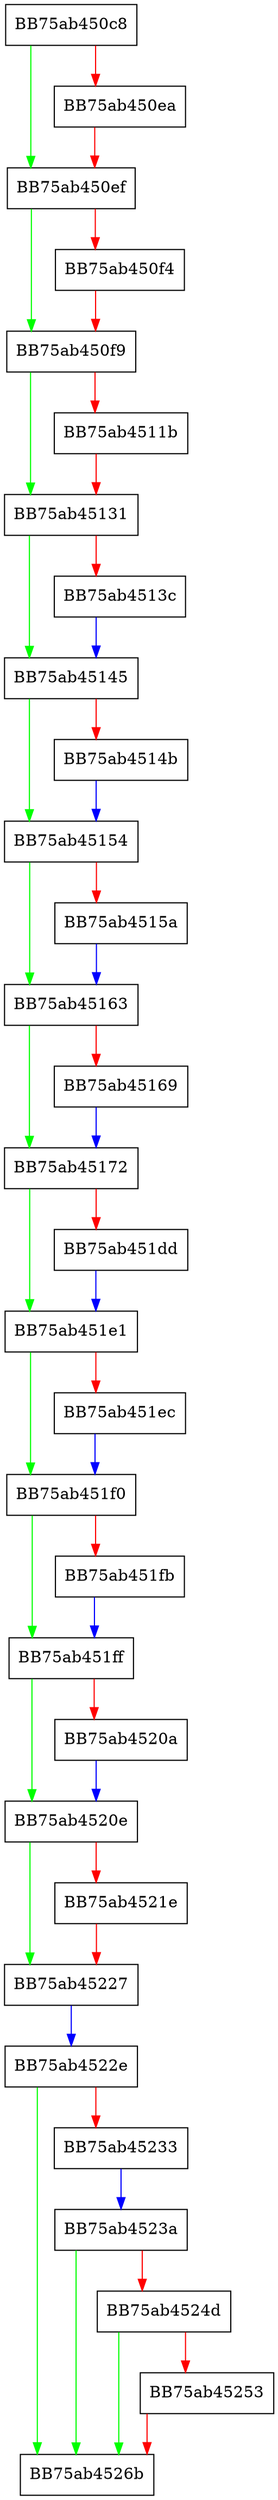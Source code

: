 digraph GenerateAzSubmitFeedbackReport {
  node [shape="box"];
  graph [splines=ortho];
  BB75ab450c8 -> BB75ab450ef [color="green"];
  BB75ab450c8 -> BB75ab450ea [color="red"];
  BB75ab450ea -> BB75ab450ef [color="red"];
  BB75ab450ef -> BB75ab450f9 [color="green"];
  BB75ab450ef -> BB75ab450f4 [color="red"];
  BB75ab450f4 -> BB75ab450f9 [color="red"];
  BB75ab450f9 -> BB75ab45131 [color="green"];
  BB75ab450f9 -> BB75ab4511b [color="red"];
  BB75ab4511b -> BB75ab45131 [color="red"];
  BB75ab45131 -> BB75ab45145 [color="green"];
  BB75ab45131 -> BB75ab4513c [color="red"];
  BB75ab4513c -> BB75ab45145 [color="blue"];
  BB75ab45145 -> BB75ab45154 [color="green"];
  BB75ab45145 -> BB75ab4514b [color="red"];
  BB75ab4514b -> BB75ab45154 [color="blue"];
  BB75ab45154 -> BB75ab45163 [color="green"];
  BB75ab45154 -> BB75ab4515a [color="red"];
  BB75ab4515a -> BB75ab45163 [color="blue"];
  BB75ab45163 -> BB75ab45172 [color="green"];
  BB75ab45163 -> BB75ab45169 [color="red"];
  BB75ab45169 -> BB75ab45172 [color="blue"];
  BB75ab45172 -> BB75ab451e1 [color="green"];
  BB75ab45172 -> BB75ab451dd [color="red"];
  BB75ab451dd -> BB75ab451e1 [color="blue"];
  BB75ab451e1 -> BB75ab451f0 [color="green"];
  BB75ab451e1 -> BB75ab451ec [color="red"];
  BB75ab451ec -> BB75ab451f0 [color="blue"];
  BB75ab451f0 -> BB75ab451ff [color="green"];
  BB75ab451f0 -> BB75ab451fb [color="red"];
  BB75ab451fb -> BB75ab451ff [color="blue"];
  BB75ab451ff -> BB75ab4520e [color="green"];
  BB75ab451ff -> BB75ab4520a [color="red"];
  BB75ab4520a -> BB75ab4520e [color="blue"];
  BB75ab4520e -> BB75ab45227 [color="green"];
  BB75ab4520e -> BB75ab4521e [color="red"];
  BB75ab4521e -> BB75ab45227 [color="red"];
  BB75ab45227 -> BB75ab4522e [color="blue"];
  BB75ab4522e -> BB75ab4526b [color="green"];
  BB75ab4522e -> BB75ab45233 [color="red"];
  BB75ab45233 -> BB75ab4523a [color="blue"];
  BB75ab4523a -> BB75ab4526b [color="green"];
  BB75ab4523a -> BB75ab4524d [color="red"];
  BB75ab4524d -> BB75ab4526b [color="green"];
  BB75ab4524d -> BB75ab45253 [color="red"];
  BB75ab45253 -> BB75ab4526b [color="red"];
}
